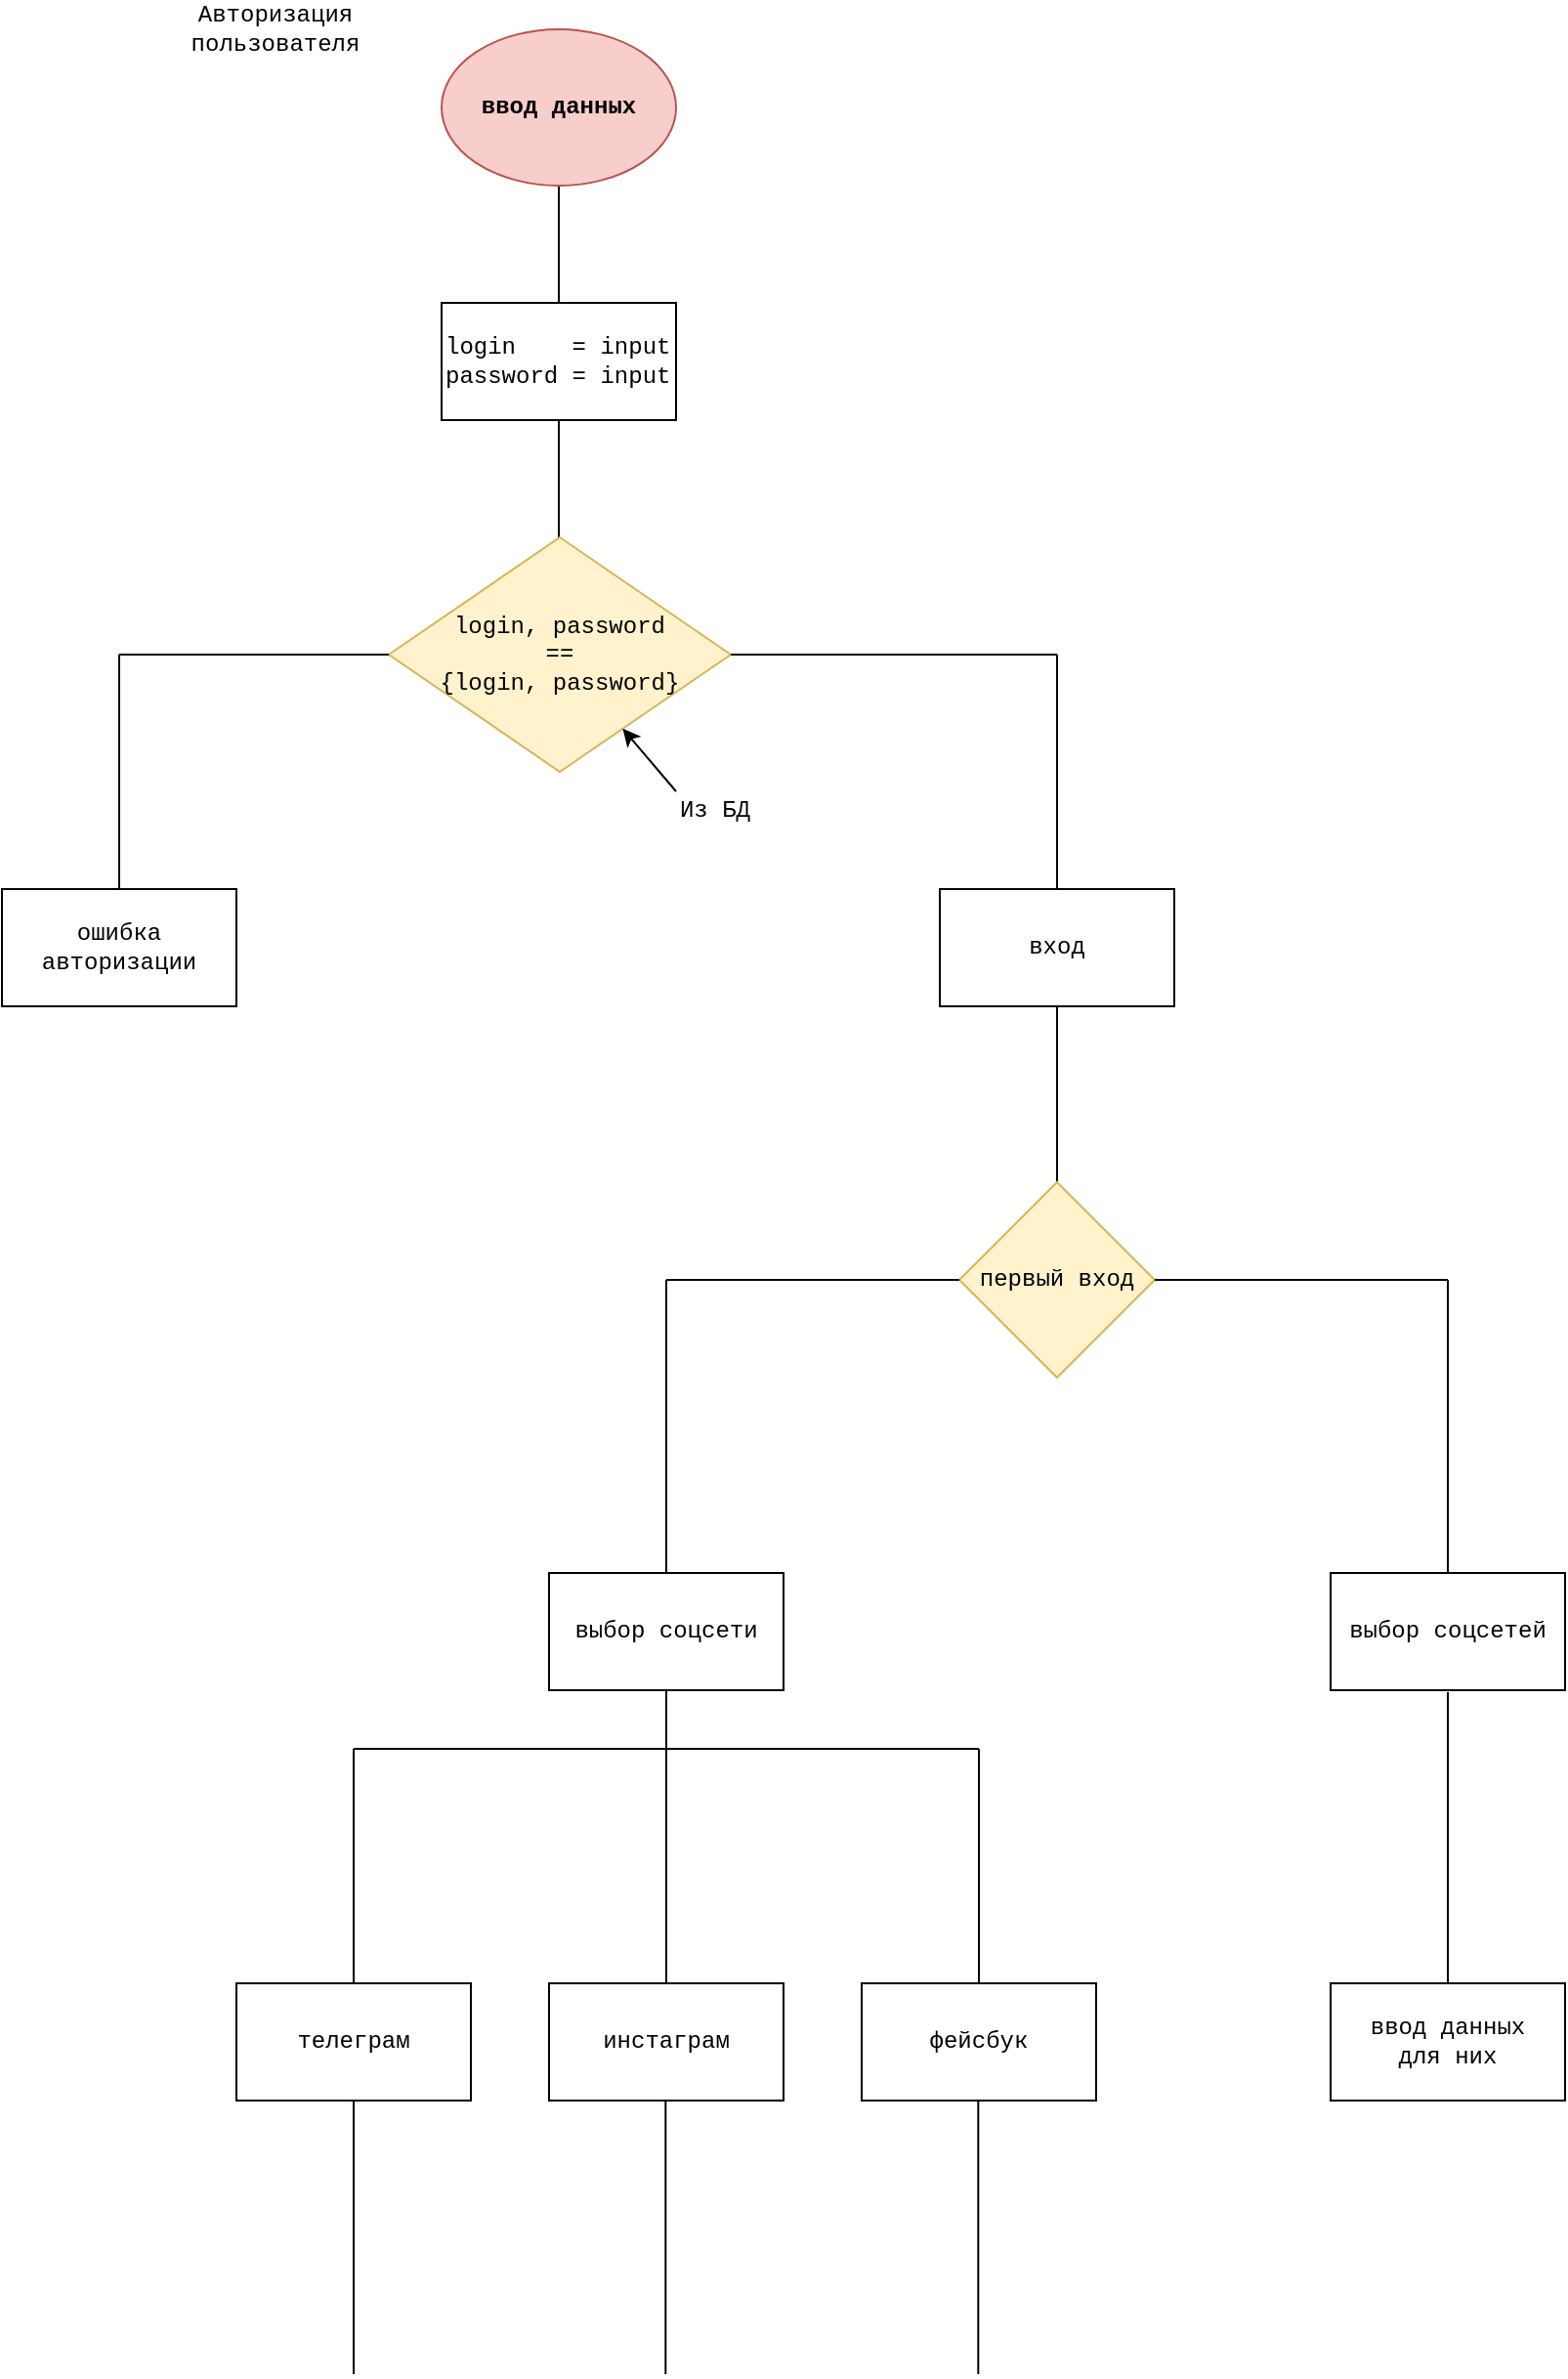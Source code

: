 <mxfile version="13.7.9" type="github">
  <diagram id="BidqIHInNIvZiYCmbNtS" name="Page-1">
    <mxGraphModel dx="599" dy="297" grid="1" gridSize="10" guides="1" tooltips="1" connect="1" arrows="1" fold="1" page="1" pageScale="1" pageWidth="850" pageHeight="1100" math="0" shadow="0">
      <root>
        <mxCell id="0" />
        <mxCell id="1" parent="0" />
        <mxCell id="iO957vLTAEIwB8R3Ft5C-2" value="" style="endArrow=none;html=1;entryX=0.5;entryY=1;entryDx=0;entryDy=0;" edge="1" parent="1">
          <mxGeometry width="50" height="50" relative="1" as="geometry">
            <mxPoint x="425" y="180" as="sourcePoint" />
            <mxPoint x="425" y="120" as="targetPoint" />
          </mxGeometry>
        </mxCell>
        <mxCell id="iO957vLTAEIwB8R3Ft5C-3" value="&lt;div align=&quot;justify&quot;&gt;login&amp;nbsp;&amp;nbsp;&amp;nbsp; = input&lt;/div&gt;&lt;div align=&quot;justify&quot;&gt;password = input&lt;br&gt;&lt;/div&gt;" style="rounded=0;whiteSpace=wrap;html=1;fontFamily=Courier New;align=left;" vertex="1" parent="1">
          <mxGeometry x="365" y="180" width="120" height="60" as="geometry" />
        </mxCell>
        <mxCell id="iO957vLTAEIwB8R3Ft5C-4" value="ввод данных" style="ellipse;whiteSpace=wrap;html=1;fillColor=#f8cecc;strokeColor=#b85450;fontFamily=Courier New;fontStyle=1" vertex="1" parent="1">
          <mxGeometry x="365" y="40" width="120" height="80" as="geometry" />
        </mxCell>
        <mxCell id="iO957vLTAEIwB8R3Ft5C-5" value="" style="endArrow=none;html=1;fontFamily=Courier New;entryX=0.5;entryY=1;entryDx=0;entryDy=0;" edge="1" parent="1" target="iO957vLTAEIwB8R3Ft5C-3">
          <mxGeometry width="50" height="50" relative="1" as="geometry">
            <mxPoint x="425" y="300" as="sourcePoint" />
            <mxPoint x="505" y="210" as="targetPoint" />
          </mxGeometry>
        </mxCell>
        <mxCell id="iO957vLTAEIwB8R3Ft5C-6" value="Авторизация пользователя" style="text;html=1;strokeColor=none;fillColor=none;align=center;verticalAlign=middle;whiteSpace=wrap;rounded=0;fontFamily=Courier New;" vertex="1" parent="1">
          <mxGeometry x="260" y="30" width="40" height="20" as="geometry" />
        </mxCell>
        <mxCell id="iO957vLTAEIwB8R3Ft5C-9" value="&lt;div&gt;login, password&lt;/div&gt;&lt;div&gt; ==&lt;/div&gt;&lt;div&gt;{login, password}&lt;br&gt; &lt;/div&gt;" style="rhombus;whiteSpace=wrap;html=1;fontFamily=Courier New;fillColor=#fff2cc;strokeColor=#d6b656;" vertex="1" parent="1">
          <mxGeometry x="338" y="300" width="175" height="120" as="geometry" />
        </mxCell>
        <mxCell id="iO957vLTAEIwB8R3Ft5C-10" value="" style="endArrow=none;html=1;fontFamily=Courier New;exitX=1;exitY=0.5;exitDx=0;exitDy=0;" edge="1" parent="1" source="iO957vLTAEIwB8R3Ft5C-9">
          <mxGeometry width="50" height="50" relative="1" as="geometry">
            <mxPoint x="460" y="400" as="sourcePoint" />
            <mxPoint x="680" y="360" as="targetPoint" />
          </mxGeometry>
        </mxCell>
        <mxCell id="iO957vLTAEIwB8R3Ft5C-11" value="" style="endArrow=none;html=1;fontFamily=Courier New;entryX=0;entryY=0.5;entryDx=0;entryDy=0;" edge="1" parent="1" target="iO957vLTAEIwB8R3Ft5C-9">
          <mxGeometry width="50" height="50" relative="1" as="geometry">
            <mxPoint x="200" y="360" as="sourcePoint" />
            <mxPoint x="510" y="350" as="targetPoint" />
          </mxGeometry>
        </mxCell>
        <mxCell id="iO957vLTAEIwB8R3Ft5C-12" value="ошибка авторизации" style="rounded=0;whiteSpace=wrap;html=1;fontFamily=Courier New;" vertex="1" parent="1">
          <mxGeometry x="140" y="480" width="120" height="60" as="geometry" />
        </mxCell>
        <mxCell id="iO957vLTAEIwB8R3Ft5C-13" value="вход" style="rounded=0;whiteSpace=wrap;html=1;fontFamily=Courier New;" vertex="1" parent="1">
          <mxGeometry x="620" y="480" width="120" height="60" as="geometry" />
        </mxCell>
        <mxCell id="iO957vLTAEIwB8R3Ft5C-14" value="" style="endArrow=none;html=1;fontFamily=Courier New;" edge="1" parent="1">
          <mxGeometry width="50" height="50" relative="1" as="geometry">
            <mxPoint x="200" y="480" as="sourcePoint" />
            <mxPoint x="200" y="360" as="targetPoint" />
          </mxGeometry>
        </mxCell>
        <mxCell id="iO957vLTAEIwB8R3Ft5C-15" value="" style="endArrow=none;html=1;fontFamily=Courier New;" edge="1" parent="1">
          <mxGeometry width="50" height="50" relative="1" as="geometry">
            <mxPoint x="680" y="480" as="sourcePoint" />
            <mxPoint x="680" y="360" as="targetPoint" />
          </mxGeometry>
        </mxCell>
        <mxCell id="iO957vLTAEIwB8R3Ft5C-17" value="" style="endArrow=none;html=1;fontFamily=Courier New;entryX=0.5;entryY=1;entryDx=0;entryDy=0;" edge="1" parent="1" target="iO957vLTAEIwB8R3Ft5C-13">
          <mxGeometry width="50" height="50" relative="1" as="geometry">
            <mxPoint x="680" y="640" as="sourcePoint" />
            <mxPoint x="500" y="510" as="targetPoint" />
          </mxGeometry>
        </mxCell>
        <mxCell id="iO957vLTAEIwB8R3Ft5C-18" value="Из БД" style="text;html=1;strokeColor=none;fillColor=none;align=center;verticalAlign=middle;whiteSpace=wrap;rounded=0;fontFamily=Courier New;" vertex="1" parent="1">
          <mxGeometry x="485" y="430" width="40" height="20" as="geometry" />
        </mxCell>
        <mxCell id="iO957vLTAEIwB8R3Ft5C-19" value="" style="endArrow=classic;html=1;fontFamily=Courier New;exitX=0;exitY=0;exitDx=0;exitDy=0;" edge="1" parent="1" source="iO957vLTAEIwB8R3Ft5C-18" target="iO957vLTAEIwB8R3Ft5C-9">
          <mxGeometry width="50" height="50" relative="1" as="geometry">
            <mxPoint x="450" y="460" as="sourcePoint" />
            <mxPoint x="500" y="410" as="targetPoint" />
          </mxGeometry>
        </mxCell>
        <mxCell id="iO957vLTAEIwB8R3Ft5C-21" value="первый вход" style="rhombus;whiteSpace=wrap;html=1;fontFamily=Courier New;fillColor=#fff2cc;strokeColor=#d6b656;" vertex="1" parent="1">
          <mxGeometry x="630" y="630" width="100" height="100" as="geometry" />
        </mxCell>
        <mxCell id="iO957vLTAEIwB8R3Ft5C-22" value="" style="endArrow=none;html=1;fontFamily=Courier New;entryX=1;entryY=0.5;entryDx=0;entryDy=0;" edge="1" parent="1" target="iO957vLTAEIwB8R3Ft5C-21">
          <mxGeometry width="50" height="50" relative="1" as="geometry">
            <mxPoint x="880" y="680" as="sourcePoint" />
            <mxPoint x="750" y="700" as="targetPoint" />
          </mxGeometry>
        </mxCell>
        <mxCell id="iO957vLTAEIwB8R3Ft5C-23" value="" style="endArrow=none;html=1;fontFamily=Courier New;entryX=0;entryY=0.5;entryDx=0;entryDy=0;" edge="1" parent="1" target="iO957vLTAEIwB8R3Ft5C-21">
          <mxGeometry width="50" height="50" relative="1" as="geometry">
            <mxPoint x="480" y="680" as="sourcePoint" />
            <mxPoint x="670" y="690" as="targetPoint" />
          </mxGeometry>
        </mxCell>
        <mxCell id="iO957vLTAEIwB8R3Ft5C-24" value="" style="endArrow=none;html=1;fontFamily=Courier New;" edge="1" parent="1">
          <mxGeometry width="50" height="50" relative="1" as="geometry">
            <mxPoint x="880" y="830" as="sourcePoint" />
            <mxPoint x="880" y="680" as="targetPoint" />
          </mxGeometry>
        </mxCell>
        <mxCell id="iO957vLTAEIwB8R3Ft5C-25" value="&lt;div&gt;выбор соцсетей&lt;/div&gt;" style="rounded=0;whiteSpace=wrap;html=1;fontFamily=Courier New;" vertex="1" parent="1">
          <mxGeometry x="820" y="830" width="120" height="60" as="geometry" />
        </mxCell>
        <mxCell id="iO957vLTAEIwB8R3Ft5C-26" value="" style="endArrow=none;html=1;fontFamily=Courier New;" edge="1" parent="1">
          <mxGeometry width="50" height="50" relative="1" as="geometry">
            <mxPoint x="880" y="1040" as="sourcePoint" />
            <mxPoint x="880" y="891" as="targetPoint" />
          </mxGeometry>
        </mxCell>
        <mxCell id="iO957vLTAEIwB8R3Ft5C-27" value="&lt;div&gt;ввод данных&lt;/div&gt;&lt;div&gt; для них&lt;/div&gt;" style="rounded=0;whiteSpace=wrap;html=1;fontFamily=Courier New;" vertex="1" parent="1">
          <mxGeometry x="820" y="1040" width="120" height="60" as="geometry" />
        </mxCell>
        <mxCell id="iO957vLTAEIwB8R3Ft5C-28" value="выбор соцсети" style="rounded=0;whiteSpace=wrap;html=1;fontFamily=Courier New;" vertex="1" parent="1">
          <mxGeometry x="420" y="830" width="120" height="60" as="geometry" />
        </mxCell>
        <mxCell id="iO957vLTAEIwB8R3Ft5C-29" value="" style="endArrow=none;html=1;fontFamily=Courier New;" edge="1" parent="1" source="iO957vLTAEIwB8R3Ft5C-28">
          <mxGeometry width="50" height="50" relative="1" as="geometry">
            <mxPoint x="580" y="890" as="sourcePoint" />
            <mxPoint x="480" y="680" as="targetPoint" />
          </mxGeometry>
        </mxCell>
        <mxCell id="iO957vLTAEIwB8R3Ft5C-31" value="" style="endArrow=none;html=1;fontFamily=Courier New;entryX=0.5;entryY=1;entryDx=0;entryDy=0;" edge="1" parent="1" target="iO957vLTAEIwB8R3Ft5C-28">
          <mxGeometry width="50" height="50" relative="1" as="geometry">
            <mxPoint x="480" y="1040" as="sourcePoint" />
            <mxPoint x="530" y="980" as="targetPoint" />
          </mxGeometry>
        </mxCell>
        <mxCell id="iO957vLTAEIwB8R3Ft5C-32" value="" style="endArrow=none;html=1;fontFamily=Courier New;" edge="1" parent="1">
          <mxGeometry width="50" height="50" relative="1" as="geometry">
            <mxPoint x="480" y="920" as="sourcePoint" />
            <mxPoint x="640" y="920" as="targetPoint" />
          </mxGeometry>
        </mxCell>
        <mxCell id="iO957vLTAEIwB8R3Ft5C-33" value="" style="endArrow=none;html=1;fontFamily=Courier New;" edge="1" parent="1">
          <mxGeometry width="50" height="50" relative="1" as="geometry">
            <mxPoint x="320" y="920" as="sourcePoint" />
            <mxPoint x="480" y="920" as="targetPoint" />
          </mxGeometry>
        </mxCell>
        <mxCell id="iO957vLTAEIwB8R3Ft5C-34" value="" style="endArrow=none;html=1;fontFamily=Courier New;" edge="1" parent="1">
          <mxGeometry width="50" height="50" relative="1" as="geometry">
            <mxPoint x="640" y="1040" as="sourcePoint" />
            <mxPoint x="640" y="920" as="targetPoint" />
          </mxGeometry>
        </mxCell>
        <mxCell id="iO957vLTAEIwB8R3Ft5C-35" value="" style="endArrow=none;html=1;fontFamily=Courier New;" edge="1" parent="1">
          <mxGeometry width="50" height="50" relative="1" as="geometry">
            <mxPoint x="320" y="1040" as="sourcePoint" />
            <mxPoint x="320" y="920" as="targetPoint" />
          </mxGeometry>
        </mxCell>
        <mxCell id="iO957vLTAEIwB8R3Ft5C-37" value="телеграм" style="rounded=0;whiteSpace=wrap;html=1;fontFamily=Courier New;" vertex="1" parent="1">
          <mxGeometry x="260" y="1040" width="120" height="60" as="geometry" />
        </mxCell>
        <mxCell id="iO957vLTAEIwB8R3Ft5C-38" value="инстаграм" style="rounded=0;whiteSpace=wrap;html=1;fontFamily=Courier New;" vertex="1" parent="1">
          <mxGeometry x="420" y="1040" width="120" height="60" as="geometry" />
        </mxCell>
        <mxCell id="iO957vLTAEIwB8R3Ft5C-39" value="фейсбук" style="rounded=0;whiteSpace=wrap;html=1;fontFamily=Courier New;" vertex="1" parent="1">
          <mxGeometry x="580" y="1040" width="120" height="60" as="geometry" />
        </mxCell>
        <mxCell id="iO957vLTAEIwB8R3Ft5C-40" value="" style="endArrow=none;html=1;fontFamily=Courier New;entryX=0.5;entryY=1;entryDx=0;entryDy=0;" edge="1" parent="1" target="iO957vLTAEIwB8R3Ft5C-37">
          <mxGeometry width="50" height="50" relative="1" as="geometry">
            <mxPoint x="320" y="1240" as="sourcePoint" />
            <mxPoint x="550" y="1090" as="targetPoint" />
          </mxGeometry>
        </mxCell>
        <mxCell id="iO957vLTAEIwB8R3Ft5C-41" value="" style="endArrow=none;html=1;fontFamily=Courier New;entryX=0.5;entryY=1;entryDx=0;entryDy=0;" edge="1" parent="1">
          <mxGeometry width="50" height="50" relative="1" as="geometry">
            <mxPoint x="479.66" y="1240" as="sourcePoint" />
            <mxPoint x="479.66" y="1100" as="targetPoint" />
          </mxGeometry>
        </mxCell>
        <mxCell id="iO957vLTAEIwB8R3Ft5C-42" value="" style="endArrow=none;html=1;fontFamily=Courier New;entryX=0.5;entryY=1;entryDx=0;entryDy=0;" edge="1" parent="1">
          <mxGeometry width="50" height="50" relative="1" as="geometry">
            <mxPoint x="639.66" y="1240" as="sourcePoint" />
            <mxPoint x="639.66" y="1100" as="targetPoint" />
          </mxGeometry>
        </mxCell>
      </root>
    </mxGraphModel>
  </diagram>
</mxfile>
